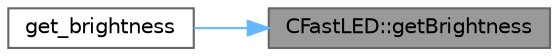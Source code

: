 digraph "CFastLED::getBrightness"
{
 // LATEX_PDF_SIZE
  bgcolor="transparent";
  edge [fontname=Helvetica,fontsize=10,labelfontname=Helvetica,labelfontsize=10];
  node [fontname=Helvetica,fontsize=10,shape=box,height=0.2,width=0.4];
  rankdir="RL";
  Node1 [id="Node000001",label="CFastLED::getBrightness",height=0.2,width=0.4,color="gray40", fillcolor="grey60", style="filled", fontcolor="black",tooltip="Get the current global brightness setting."];
  Node1 -> Node2 [id="edge1_Node000001_Node000002",dir="back",color="steelblue1",style="solid",tooltip=" "];
  Node2 [id="Node000002",label="get_brightness",height=0.2,width=0.4,color="grey40", fillcolor="white", style="filled",URL="$d6/dda/_fast_l_e_d_8cpp.html#a8cd538ac10b316f4b05048a4fa912d75",tooltip=" "];
}
